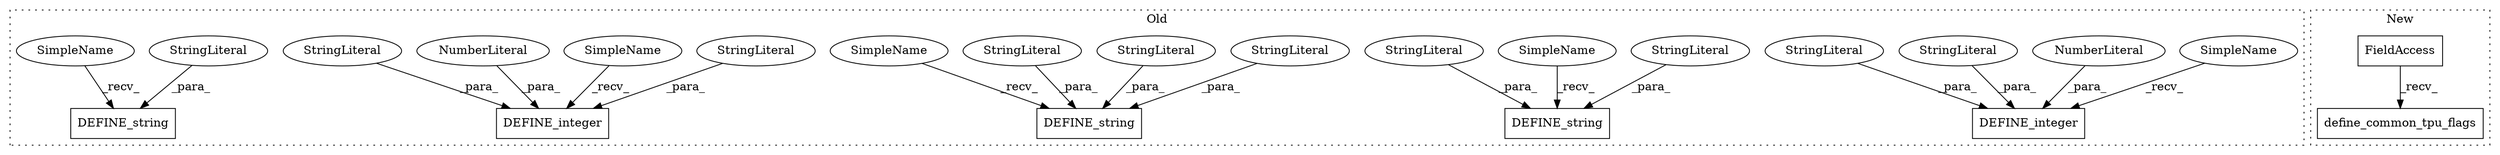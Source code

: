 digraph G {
subgraph cluster0 {
1 [label="DEFINE_string" a="32" s="1288,1359" l="14,1" shape="box"];
3 [label="DEFINE_integer" a="32" s="1072,1125" l="15,1" shape="box"];
4 [label="NumberLiteral" a="34" s="1100" l="1" shape="ellipse"];
6 [label="DEFINE_string" a="32" s="894,958" l="14,1" shape="box"];
7 [label="StringLiteral" a="45" s="1102" l="23" shape="ellipse"];
8 [label="DEFINE_string" a="32" s="824,881" l="14,1" shape="box"];
9 [label="StringLiteral" a="45" s="852" l="29" shape="ellipse"];
10 [label="StringLiteral" a="45" s="1302" l="11" shape="ellipse"];
11 [label="StringLiteral" a="45" s="1087" l="12" shape="ellipse"];
12 [label="StringLiteral" a="45" s="849" l="2" shape="ellipse"];
13 [label="StringLiteral" a="45" s="1325" l="34" shape="ellipse"];
14 [label="StringLiteral" a="45" s="1314" l="10" shape="ellipse"];
15 [label="StringLiteral" a="45" s="920" l="2" shape="ellipse"];
16 [label="DEFINE_integer" a="32" s="1138,1206" l="15,1" shape="box"];
17 [label="NumberLiteral" a="34" s="1166" l="4" shape="ellipse"];
18 [label="StringLiteral" a="45" s="1153" l="12" shape="ellipse"];
19 [label="StringLiteral" a="45" s="1171" l="35" shape="ellipse"];
20 [label="SimpleName" a="42" s="1132" l="5" shape="ellipse"];
21 [label="SimpleName" a="42" s="818" l="5" shape="ellipse"];
22 [label="SimpleName" a="42" s="1066" l="5" shape="ellipse"];
23 [label="SimpleName" a="42" s="888" l="5" shape="ellipse"];
24 [label="SimpleName" a="42" s="1282" l="5" shape="ellipse"];
label = "Old";
style="dotted";
}
subgraph cluster1 {
2 [label="define_common_tpu_flags" a="32" s="491" l="25" shape="box"];
5 [label="FieldAccess" a="22" s="474" l="16" shape="box"];
label = "New";
style="dotted";
}
4 -> 3 [label="_para_"];
5 -> 2 [label="_recv_"];
7 -> 3 [label="_para_"];
9 -> 8 [label="_para_"];
10 -> 1 [label="_para_"];
11 -> 3 [label="_para_"];
12 -> 8 [label="_para_"];
13 -> 1 [label="_para_"];
14 -> 1 [label="_para_"];
15 -> 6 [label="_para_"];
17 -> 16 [label="_para_"];
18 -> 16 [label="_para_"];
19 -> 16 [label="_para_"];
20 -> 16 [label="_recv_"];
21 -> 8 [label="_recv_"];
22 -> 3 [label="_recv_"];
23 -> 6 [label="_recv_"];
24 -> 1 [label="_recv_"];
}